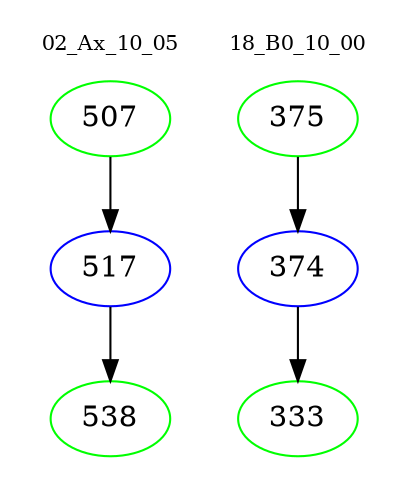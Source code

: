 digraph{
subgraph cluster_0 {
color = white
label = "02_Ax_10_05";
fontsize=10;
T0_507 [label="507", color="green"]
T0_507 -> T0_517 [color="black"]
T0_517 [label="517", color="blue"]
T0_517 -> T0_538 [color="black"]
T0_538 [label="538", color="green"]
}
subgraph cluster_1 {
color = white
label = "18_B0_10_00";
fontsize=10;
T1_375 [label="375", color="green"]
T1_375 -> T1_374 [color="black"]
T1_374 [label="374", color="blue"]
T1_374 -> T1_333 [color="black"]
T1_333 [label="333", color="green"]
}
}
